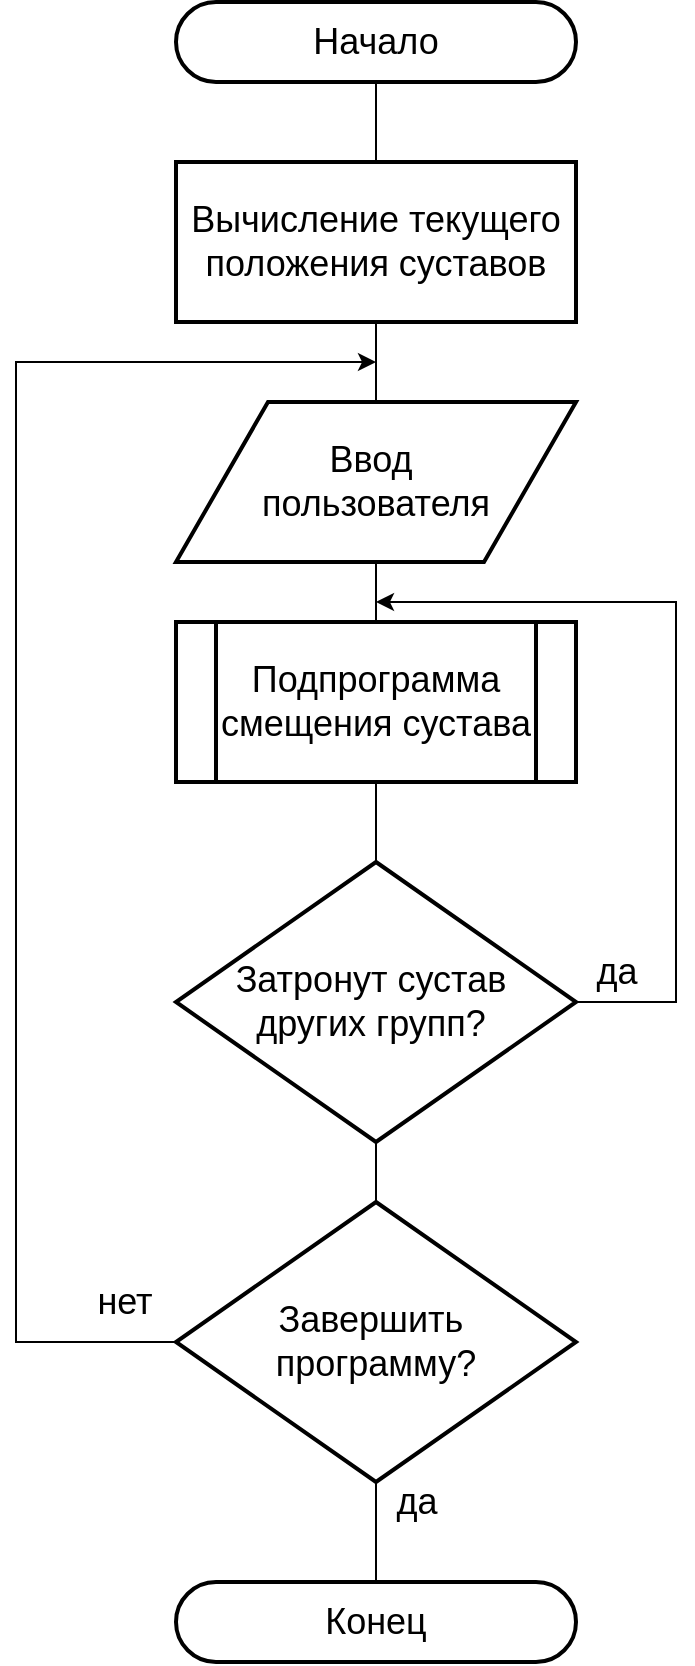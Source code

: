 <mxfile version="26.0.16">
  <diagram name="Страница — 1" id="eGaFwrD_WAsBf7NDzoaS">
    <mxGraphModel dx="1050" dy="629" grid="1" gridSize="10" guides="1" tooltips="1" connect="1" arrows="1" fold="1" page="1" pageScale="1" pageWidth="827" pageHeight="1169" math="0" shadow="0">
      <root>
        <mxCell id="0" />
        <mxCell id="1" parent="0" />
        <mxCell id="jqTuUdEYVNPLaytHjCHI-1" value="" style="edgeStyle=orthogonalEdgeStyle;rounded=0;orthogonalLoop=1;jettySize=auto;html=1;endArrow=none;startFill=0;" edge="1" parent="1" source="tjVxPv9A50ptuYDxmKrU-3" target="tjVxPv9A50ptuYDxmKrU-6">
          <mxGeometry relative="1" as="geometry" />
        </mxCell>
        <mxCell id="tjVxPv9A50ptuYDxmKrU-3" value="&lt;font style=&quot;font-size: 18px;&quot;&gt;Начало&lt;/font&gt;" style="rounded=1;whiteSpace=wrap;html=1;absoluteArcSize=1;arcSize=72;strokeWidth=2;" parent="1" vertex="1">
          <mxGeometry x="220" y="120" width="200" height="40" as="geometry" />
        </mxCell>
        <mxCell id="tjVxPv9A50ptuYDxmKrU-9" value="" style="edgeStyle=orthogonalEdgeStyle;rounded=0;orthogonalLoop=1;jettySize=auto;html=1;endArrow=none;endFill=0;" parent="1" source="tjVxPv9A50ptuYDxmKrU-6" target="tjVxPv9A50ptuYDxmKrU-8" edge="1">
          <mxGeometry relative="1" as="geometry" />
        </mxCell>
        <mxCell id="tjVxPv9A50ptuYDxmKrU-6" value="&lt;font style=&quot;font-size: 18px;&quot;&gt;Вычисление текущего положения суставов&lt;/font&gt;" style="rounded=0;whiteSpace=wrap;html=1;absoluteArcSize=1;arcSize=14;strokeWidth=2;" parent="1" vertex="1">
          <mxGeometry x="220" y="200" width="200" height="80" as="geometry" />
        </mxCell>
        <mxCell id="jqTuUdEYVNPLaytHjCHI-3" value="" style="edgeStyle=orthogonalEdgeStyle;rounded=0;orthogonalLoop=1;jettySize=auto;html=1;endArrow=none;startFill=0;" edge="1" parent="1" source="tjVxPv9A50ptuYDxmKrU-8" target="jqTuUdEYVNPLaytHjCHI-2">
          <mxGeometry relative="1" as="geometry" />
        </mxCell>
        <mxCell id="tjVxPv9A50ptuYDxmKrU-8" value="&lt;font style=&quot;font-size: 18px;&quot;&gt;Ввод&amp;nbsp;&lt;/font&gt;&lt;div&gt;&lt;font style=&quot;font-size: 18px;&quot;&gt;пользователя&lt;/font&gt;&lt;/div&gt;" style="shape=parallelogram;html=1;strokeWidth=2;perimeter=parallelogramPerimeter;whiteSpace=wrap;rounded=0;arcSize=12;size=0.23;" parent="1" vertex="1">
          <mxGeometry x="220" y="320" width="200" height="80" as="geometry" />
        </mxCell>
        <mxCell id="tjVxPv9A50ptuYDxmKrU-27" style="edgeStyle=orthogonalEdgeStyle;rounded=0;orthogonalLoop=1;jettySize=auto;html=1;exitX=0;exitY=0.5;exitDx=0;exitDy=0;exitPerimeter=0;" parent="1" source="tjVxPv9A50ptuYDxmKrU-26" edge="1">
          <mxGeometry relative="1" as="geometry">
            <mxPoint x="320" y="300" as="targetPoint" />
            <Array as="points">
              <mxPoint x="140" y="790" />
              <mxPoint x="140" y="300" />
            </Array>
          </mxGeometry>
        </mxCell>
        <mxCell id="tjVxPv9A50ptuYDxmKrU-30" value="&lt;font style=&quot;font-size: 18px;&quot;&gt;нет&lt;/font&gt;" style="edgeLabel;html=1;align=center;verticalAlign=middle;resizable=0;points=[];" parent="tjVxPv9A50ptuYDxmKrU-27" vertex="1" connectable="0">
          <mxGeometry x="-0.845" y="2" relative="1" as="geometry">
            <mxPoint x="32" y="-22" as="offset" />
          </mxGeometry>
        </mxCell>
        <mxCell id="tjVxPv9A50ptuYDxmKrU-32" value="" style="edgeStyle=orthogonalEdgeStyle;rounded=0;orthogonalLoop=1;jettySize=auto;html=1;endArrow=none;endFill=0;" parent="1" source="tjVxPv9A50ptuYDxmKrU-26" target="tjVxPv9A50ptuYDxmKrU-31" edge="1">
          <mxGeometry relative="1" as="geometry" />
        </mxCell>
        <mxCell id="tjVxPv9A50ptuYDxmKrU-33" value="&lt;font style=&quot;font-size: 18px;&quot;&gt;да&lt;/font&gt;" style="edgeLabel;html=1;align=center;verticalAlign=middle;resizable=0;points=[];" parent="tjVxPv9A50ptuYDxmKrU-32" vertex="1" connectable="0">
          <mxGeometry x="-0.097" y="1" relative="1" as="geometry">
            <mxPoint x="19" y="-13" as="offset" />
          </mxGeometry>
        </mxCell>
        <mxCell id="tjVxPv9A50ptuYDxmKrU-26" value="&lt;div&gt;&lt;span style=&quot;font-size: 18px;&quot;&gt;Завершить&amp;nbsp;&lt;/span&gt;&lt;/div&gt;&lt;div&gt;&lt;span style=&quot;font-size: 18px;&quot;&gt;программу?&lt;/span&gt;&lt;/div&gt;" style="strokeWidth=2;html=1;shape=mxgraph.flowchart.decision;whiteSpace=wrap;" parent="1" vertex="1">
          <mxGeometry x="220" y="720" width="200" height="140" as="geometry" />
        </mxCell>
        <mxCell id="tjVxPv9A50ptuYDxmKrU-31" value="&lt;span style=&quot;font-size: 18px;&quot;&gt;Конец&lt;/span&gt;" style="rounded=1;whiteSpace=wrap;html=1;absoluteArcSize=1;arcSize=72;strokeWidth=2;" parent="1" vertex="1">
          <mxGeometry x="220" y="910" width="200" height="40" as="geometry" />
        </mxCell>
        <mxCell id="jqTuUdEYVNPLaytHjCHI-5" value="" style="edgeStyle=orthogonalEdgeStyle;rounded=0;orthogonalLoop=1;jettySize=auto;html=1;endArrow=none;startFill=0;" edge="1" parent="1" source="jqTuUdEYVNPLaytHjCHI-2" target="jqTuUdEYVNPLaytHjCHI-4">
          <mxGeometry relative="1" as="geometry" />
        </mxCell>
        <mxCell id="jqTuUdEYVNPLaytHjCHI-2" value="&lt;font style=&quot;font-size: 18px;&quot;&gt;Подпрограмма смещения сустава&lt;/font&gt;" style="shape=process;whiteSpace=wrap;html=1;backgroundOutline=1;strokeWidth=2;" vertex="1" parent="1">
          <mxGeometry x="220" y="430" width="200" height="80" as="geometry" />
        </mxCell>
        <mxCell id="jqTuUdEYVNPLaytHjCHI-6" style="edgeStyle=orthogonalEdgeStyle;rounded=0;orthogonalLoop=1;jettySize=auto;html=1;" edge="1" parent="1" source="jqTuUdEYVNPLaytHjCHI-4">
          <mxGeometry relative="1" as="geometry">
            <mxPoint x="320" y="420" as="targetPoint" />
            <Array as="points">
              <mxPoint x="470" y="620" />
              <mxPoint x="470" y="420" />
            </Array>
          </mxGeometry>
        </mxCell>
        <mxCell id="jqTuUdEYVNPLaytHjCHI-8" value="" style="edgeStyle=orthogonalEdgeStyle;rounded=0;orthogonalLoop=1;jettySize=auto;html=1;endArrow=none;startFill=0;" edge="1" parent="1" source="jqTuUdEYVNPLaytHjCHI-4" target="tjVxPv9A50ptuYDxmKrU-26">
          <mxGeometry relative="1" as="geometry" />
        </mxCell>
        <mxCell id="jqTuUdEYVNPLaytHjCHI-4" value="&lt;div&gt;&lt;span style=&quot;font-size: 18px;&quot;&gt;Затронут сустав&amp;nbsp;&lt;/span&gt;&lt;/div&gt;&lt;div&gt;&lt;span style=&quot;font-size: 18px;&quot;&gt;других групп?&amp;nbsp;&lt;/span&gt;&lt;/div&gt;" style="strokeWidth=2;html=1;shape=mxgraph.flowchart.decision;whiteSpace=wrap;" vertex="1" parent="1">
          <mxGeometry x="220" y="550" width="200" height="140" as="geometry" />
        </mxCell>
        <mxCell id="jqTuUdEYVNPLaytHjCHI-7" value="&lt;font style=&quot;font-size: 18px;&quot;&gt;да&lt;/font&gt;" style="text;html=1;align=center;verticalAlign=middle;resizable=0;points=[];autosize=1;strokeColor=none;fillColor=none;" vertex="1" parent="1">
          <mxGeometry x="420" y="585" width="40" height="40" as="geometry" />
        </mxCell>
      </root>
    </mxGraphModel>
  </diagram>
</mxfile>
